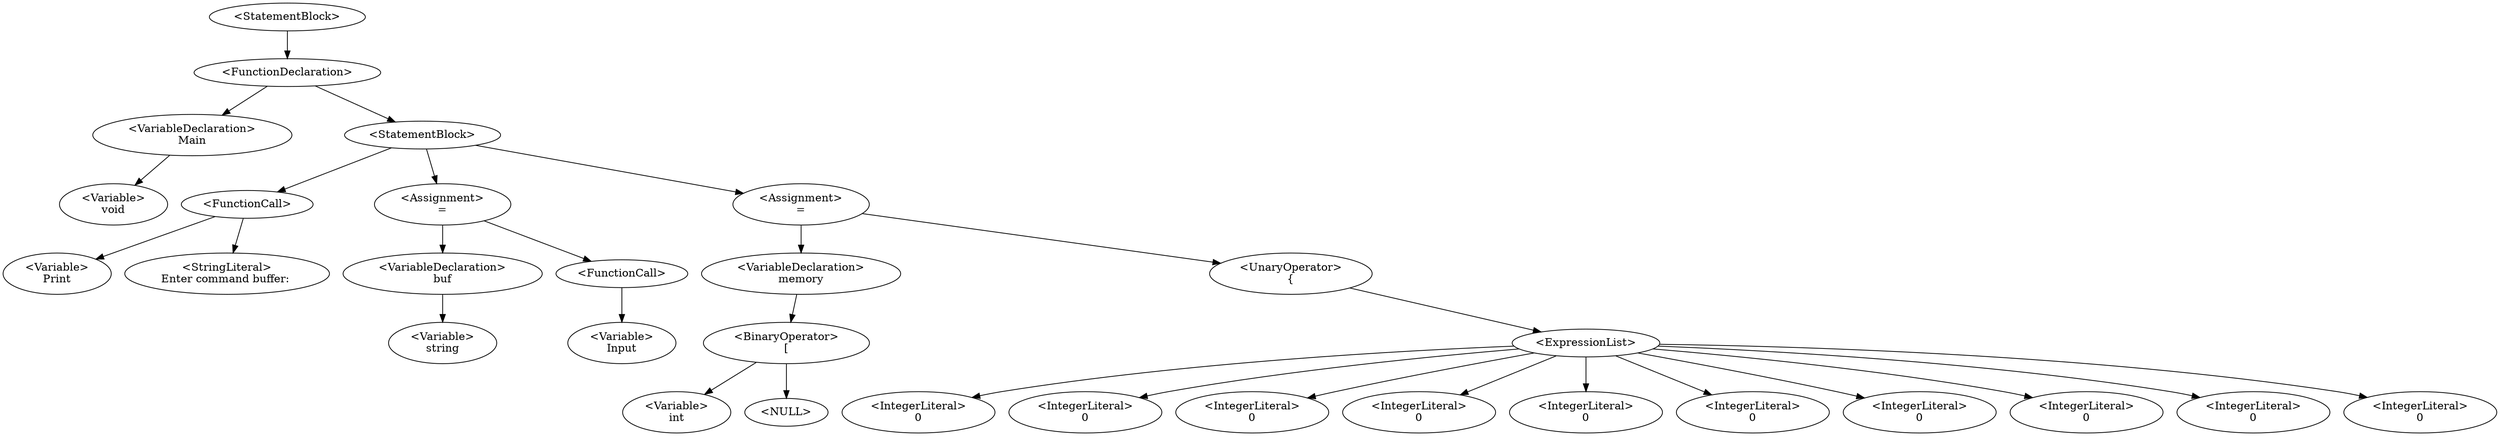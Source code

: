 digraph G {
0 [label="<StatementBlock>"];0->3;
3 [label="<FunctionDeclaration>\n"];3->2;3->4;
2 [label="<VariableDeclaration>\nMain"];2->1;
1 [label="<Variable>\nvoid"];
4 [label="<StatementBlock>"];4->6;4->10;4->16;
6 [label="<FunctionCall>\n"];6->5;6->7;
5 [label="<Variable>\nPrint"];
7 [label="<StringLiteral>\nEnter command buffer: "];
10 [label="<Assignment>\n="];10->9;10->12;
9 [label="<VariableDeclaration>\nbuf"];9->8;
8 [label="<Variable>\nstring"];
12 [label="<FunctionCall>\n"];12->11;
11 [label="<Variable>\nInput"];
16 [label="<Assignment>\n="];16->15;16->17;
15 [label="<VariableDeclaration>\nmemory"];15->14;
14 [label="<BinaryOperator>\n["];14->13;14->-1;-1 [label="<NULL>"];
13 [label="<Variable>\nint"];
17 [label="<UnaryOperator>\n{"];17->35;
35 [label="<ExpressionList>"];35->18;35->20;35->22;35->24;35->26;35->28;35->30;35->32;35->34;35->36;
18 [label="<IntegerLiteral>\n0"];
20 [label="<IntegerLiteral>\n0"];
22 [label="<IntegerLiteral>\n0"];
24 [label="<IntegerLiteral>\n0"];
26 [label="<IntegerLiteral>\n0"];
28 [label="<IntegerLiteral>\n0"];
30 [label="<IntegerLiteral>\n0"];
32 [label="<IntegerLiteral>\n0"];
34 [label="<IntegerLiteral>\n0"];
36 [label="<IntegerLiteral>\n0"];
}